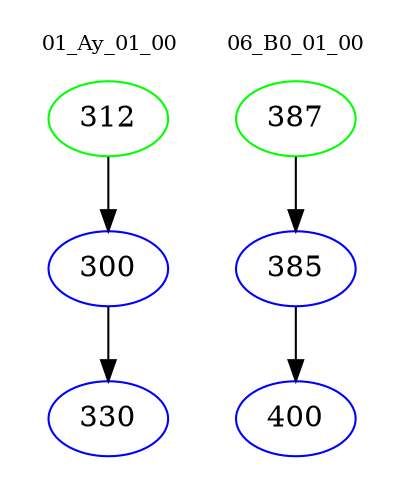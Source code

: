 digraph{
subgraph cluster_0 {
color = white
label = "01_Ay_01_00";
fontsize=10;
T0_312 [label="312", color="green"]
T0_312 -> T0_300 [color="black"]
T0_300 [label="300", color="blue"]
T0_300 -> T0_330 [color="black"]
T0_330 [label="330", color="blue"]
}
subgraph cluster_1 {
color = white
label = "06_B0_01_00";
fontsize=10;
T1_387 [label="387", color="green"]
T1_387 -> T1_385 [color="black"]
T1_385 [label="385", color="blue"]
T1_385 -> T1_400 [color="black"]
T1_400 [label="400", color="blue"]
}
}
